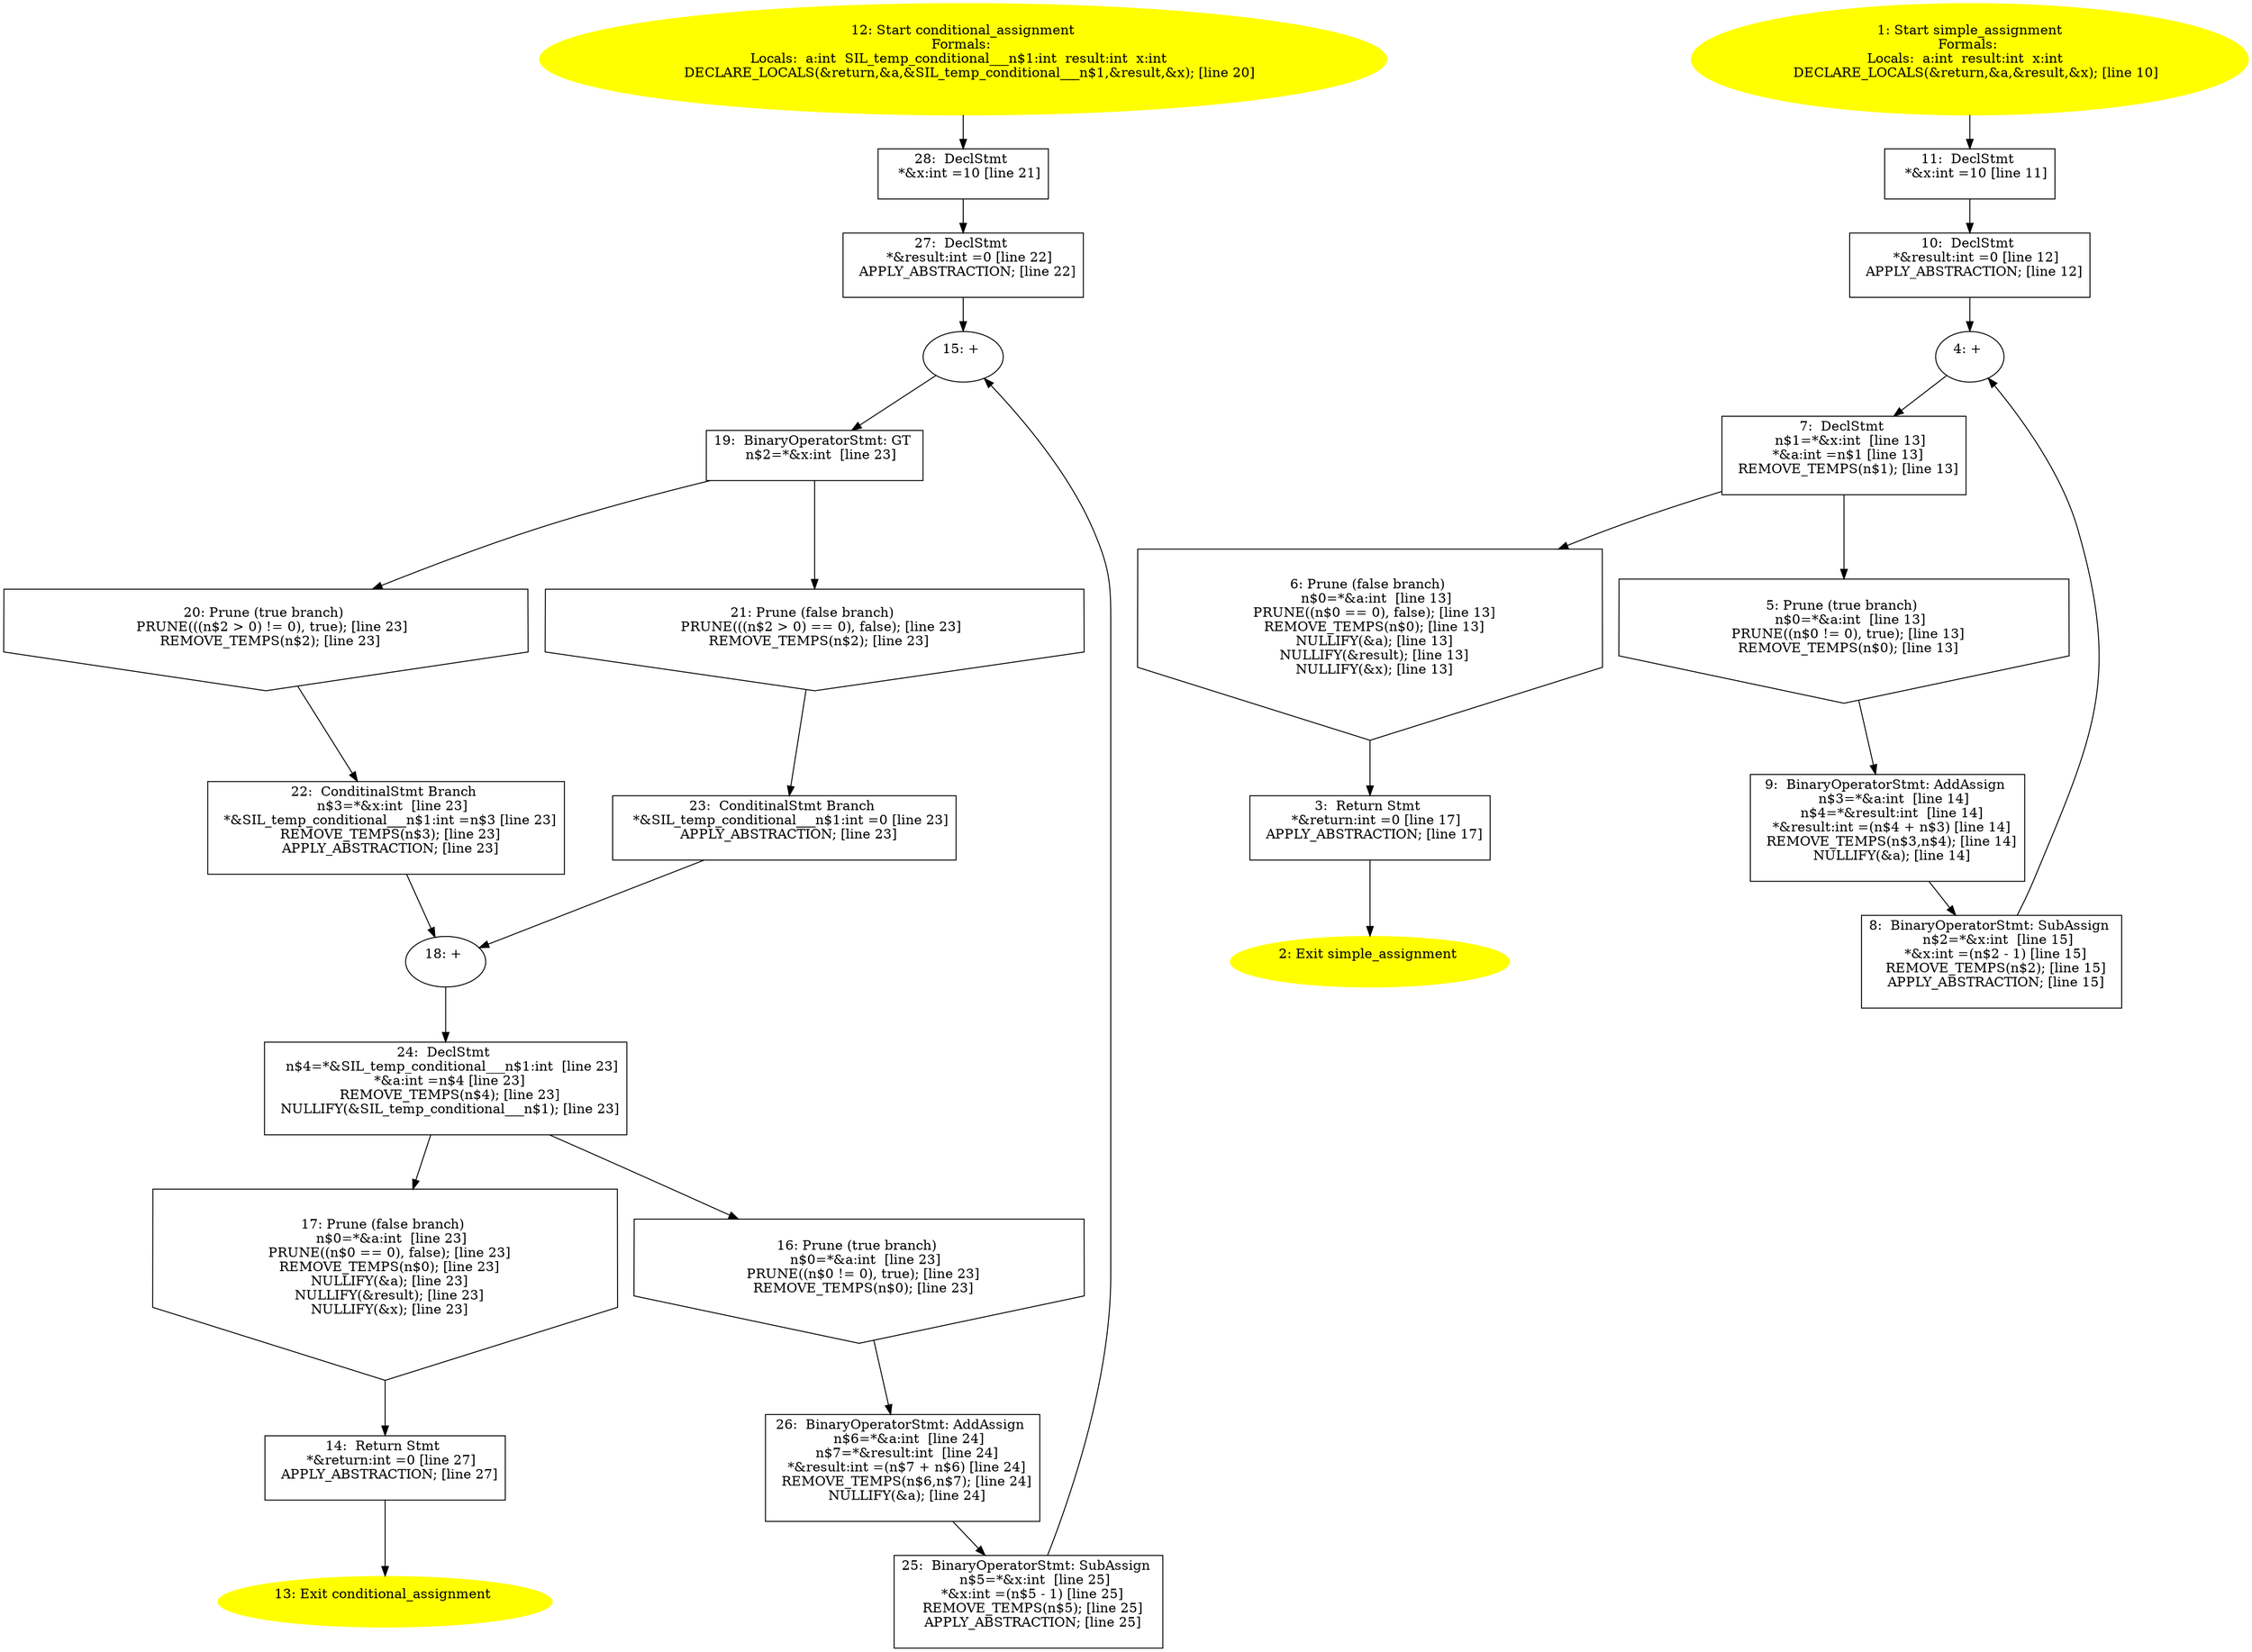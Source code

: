 digraph iCFG {
28 [label="28:  DeclStmt \n   *&x:int =10 [line 21]\n " shape="box"]
	

	 28 -> 27 ;
27 [label="27:  DeclStmt \n   *&result:int =0 [line 22]\n  APPLY_ABSTRACTION; [line 22]\n " shape="box"]
	

	 27 -> 15 ;
26 [label="26:  BinaryOperatorStmt: AddAssign \n   n$6=*&a:int  [line 24]\n  n$7=*&result:int  [line 24]\n  *&result:int =(n$7 + n$6) [line 24]\n  REMOVE_TEMPS(n$6,n$7); [line 24]\n  NULLIFY(&a); [line 24]\n " shape="box"]
	

	 26 -> 25 ;
25 [label="25:  BinaryOperatorStmt: SubAssign \n   n$5=*&x:int  [line 25]\n  *&x:int =(n$5 - 1) [line 25]\n  REMOVE_TEMPS(n$5); [line 25]\n  APPLY_ABSTRACTION; [line 25]\n " shape="box"]
	

	 25 -> 15 ;
24 [label="24:  DeclStmt \n   n$4=*&SIL_temp_conditional___n$1:int  [line 23]\n  *&a:int =n$4 [line 23]\n  REMOVE_TEMPS(n$4); [line 23]\n  NULLIFY(&SIL_temp_conditional___n$1); [line 23]\n " shape="box"]
	

	 24 -> 16 ;
	 24 -> 17 ;
23 [label="23:  ConditinalStmt Branch \n   *&SIL_temp_conditional___n$1:int =0 [line 23]\n  APPLY_ABSTRACTION; [line 23]\n " shape="box"]
	

	 23 -> 18 ;
22 [label="22:  ConditinalStmt Branch \n   n$3=*&x:int  [line 23]\n  *&SIL_temp_conditional___n$1:int =n$3 [line 23]\n  REMOVE_TEMPS(n$3); [line 23]\n  APPLY_ABSTRACTION; [line 23]\n " shape="box"]
	

	 22 -> 18 ;
21 [label="21: Prune (false branch) \n   PRUNE(((n$2 > 0) == 0), false); [line 23]\n  REMOVE_TEMPS(n$2); [line 23]\n " shape="invhouse"]
	

	 21 -> 23 ;
20 [label="20: Prune (true branch) \n   PRUNE(((n$2 > 0) != 0), true); [line 23]\n  REMOVE_TEMPS(n$2); [line 23]\n " shape="invhouse"]
	

	 20 -> 22 ;
19 [label="19:  BinaryOperatorStmt: GT \n   n$2=*&x:int  [line 23]\n " shape="box"]
	

	 19 -> 20 ;
	 19 -> 21 ;
18 [label="18: + \n  " ]
	

	 18 -> 24 ;
17 [label="17: Prune (false branch) \n   n$0=*&a:int  [line 23]\n  PRUNE((n$0 == 0), false); [line 23]\n  REMOVE_TEMPS(n$0); [line 23]\n  NULLIFY(&a); [line 23]\n  NULLIFY(&result); [line 23]\n  NULLIFY(&x); [line 23]\n " shape="invhouse"]
	

	 17 -> 14 ;
16 [label="16: Prune (true branch) \n   n$0=*&a:int  [line 23]\n  PRUNE((n$0 != 0), true); [line 23]\n  REMOVE_TEMPS(n$0); [line 23]\n " shape="invhouse"]
	

	 16 -> 26 ;
15 [label="15: + \n  " ]
	

	 15 -> 19 ;
14 [label="14:  Return Stmt \n   *&return:int =0 [line 27]\n  APPLY_ABSTRACTION; [line 27]\n " shape="box"]
	

	 14 -> 13 ;
13 [label="13: Exit conditional_assignment \n  " color=yellow style=filled]
	

12 [label="12: Start conditional_assignment\nFormals: \nLocals:  a:int  SIL_temp_conditional___n$1:int  result:int  x:int  \n   DECLARE_LOCALS(&return,&a,&SIL_temp_conditional___n$1,&result,&x); [line 20]\n " color=yellow style=filled]
	

	 12 -> 28 ;
11 [label="11:  DeclStmt \n   *&x:int =10 [line 11]\n " shape="box"]
	

	 11 -> 10 ;
10 [label="10:  DeclStmt \n   *&result:int =0 [line 12]\n  APPLY_ABSTRACTION; [line 12]\n " shape="box"]
	

	 10 -> 4 ;
9 [label="9:  BinaryOperatorStmt: AddAssign \n   n$3=*&a:int  [line 14]\n  n$4=*&result:int  [line 14]\n  *&result:int =(n$4 + n$3) [line 14]\n  REMOVE_TEMPS(n$3,n$4); [line 14]\n  NULLIFY(&a); [line 14]\n " shape="box"]
	

	 9 -> 8 ;
8 [label="8:  BinaryOperatorStmt: SubAssign \n   n$2=*&x:int  [line 15]\n  *&x:int =(n$2 - 1) [line 15]\n  REMOVE_TEMPS(n$2); [line 15]\n  APPLY_ABSTRACTION; [line 15]\n " shape="box"]
	

	 8 -> 4 ;
7 [label="7:  DeclStmt \n   n$1=*&x:int  [line 13]\n  *&a:int =n$1 [line 13]\n  REMOVE_TEMPS(n$1); [line 13]\n " shape="box"]
	

	 7 -> 5 ;
	 7 -> 6 ;
6 [label="6: Prune (false branch) \n   n$0=*&a:int  [line 13]\n  PRUNE((n$0 == 0), false); [line 13]\n  REMOVE_TEMPS(n$0); [line 13]\n  NULLIFY(&a); [line 13]\n  NULLIFY(&result); [line 13]\n  NULLIFY(&x); [line 13]\n " shape="invhouse"]
	

	 6 -> 3 ;
5 [label="5: Prune (true branch) \n   n$0=*&a:int  [line 13]\n  PRUNE((n$0 != 0), true); [line 13]\n  REMOVE_TEMPS(n$0); [line 13]\n " shape="invhouse"]
	

	 5 -> 9 ;
4 [label="4: + \n  " ]
	

	 4 -> 7 ;
3 [label="3:  Return Stmt \n   *&return:int =0 [line 17]\n  APPLY_ABSTRACTION; [line 17]\n " shape="box"]
	

	 3 -> 2 ;
2 [label="2: Exit simple_assignment \n  " color=yellow style=filled]
	

1 [label="1: Start simple_assignment\nFormals: \nLocals:  a:int  result:int  x:int  \n   DECLARE_LOCALS(&return,&a,&result,&x); [line 10]\n " color=yellow style=filled]
	

	 1 -> 11 ;
}
